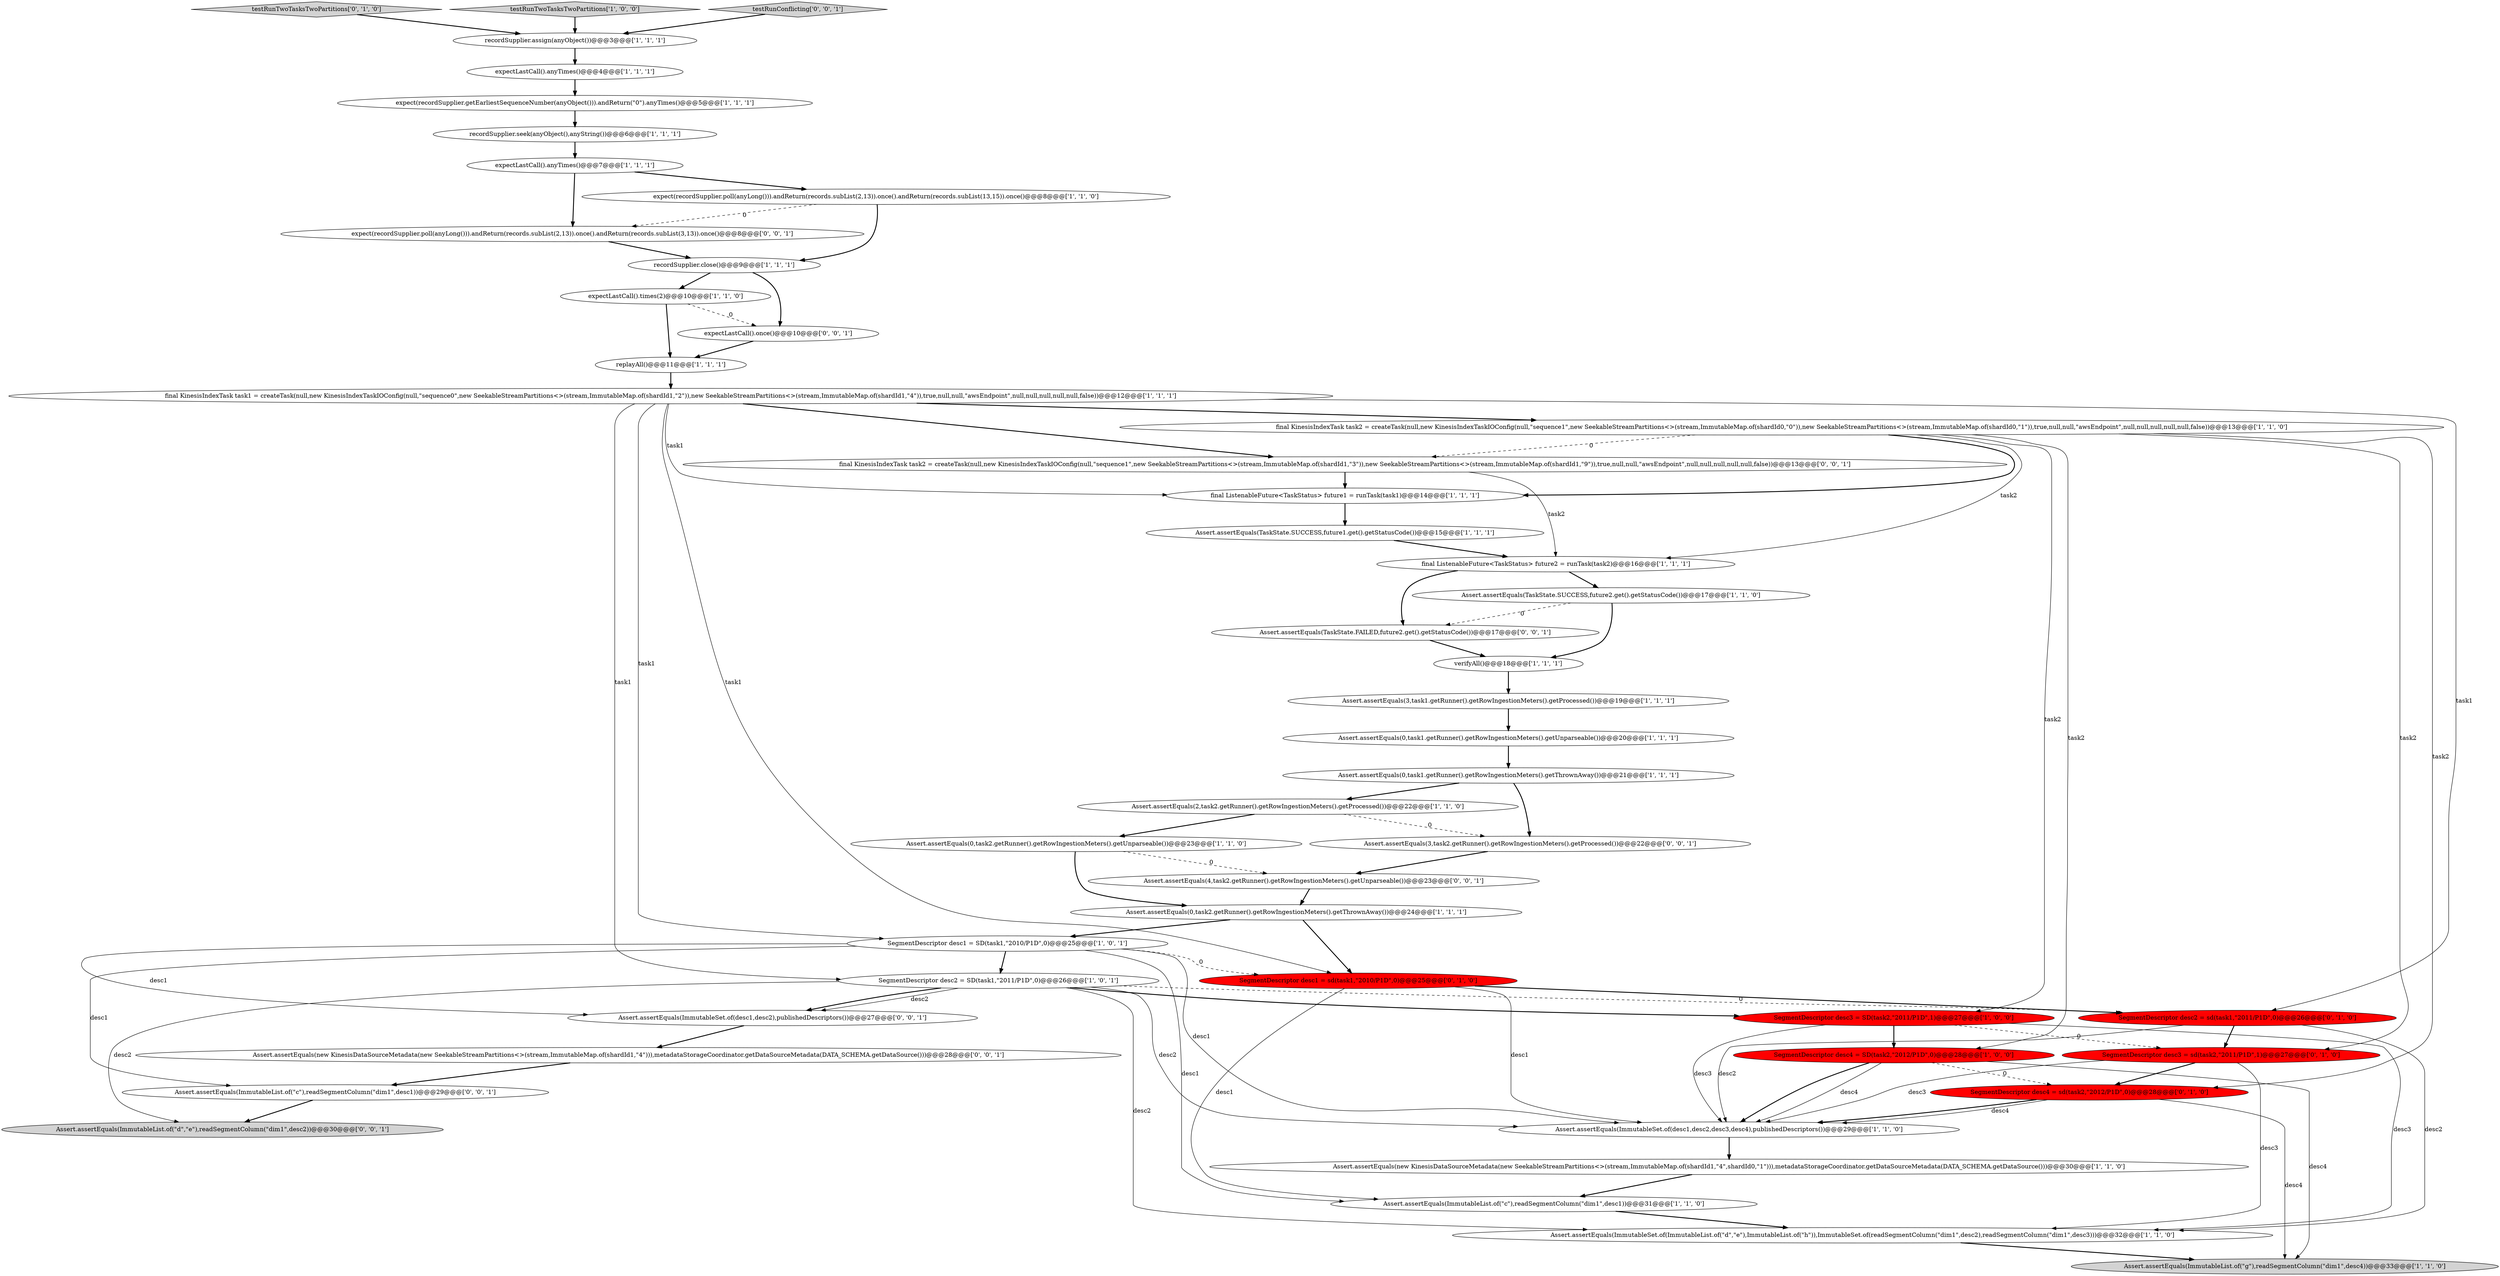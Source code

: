 digraph {
28 [style = filled, label = "Assert.assertEquals(0,task1.getRunner().getRowIngestionMeters().getThrownAway())@@@21@@@['1', '1', '1']", fillcolor = white, shape = ellipse image = "AAA0AAABBB1BBB"];
44 [style = filled, label = "Assert.assertEquals(3,task2.getRunner().getRowIngestionMeters().getProcessed())@@@22@@@['0', '0', '1']", fillcolor = white, shape = ellipse image = "AAA0AAABBB3BBB"];
11 [style = filled, label = "Assert.assertEquals(0,task1.getRunner().getRowIngestionMeters().getUnparseable())@@@20@@@['1', '1', '1']", fillcolor = white, shape = ellipse image = "AAA0AAABBB1BBB"];
8 [style = filled, label = "expectLastCall().times(2)@@@10@@@['1', '1', '0']", fillcolor = white, shape = ellipse image = "AAA0AAABBB1BBB"];
37 [style = filled, label = "Assert.assertEquals(4,task2.getRunner().getRowIngestionMeters().getUnparseable())@@@23@@@['0', '0', '1']", fillcolor = white, shape = ellipse image = "AAA0AAABBB3BBB"];
14 [style = filled, label = "Assert.assertEquals(new KinesisDataSourceMetadata(new SeekableStreamPartitions<>(stream,ImmutableMap.of(shardId1,\"4\",shardId0,\"1\"))),metadataStorageCoordinator.getDataSourceMetadata(DATA_SCHEMA.getDataSource()))@@@30@@@['1', '1', '0']", fillcolor = white, shape = ellipse image = "AAA0AAABBB1BBB"];
19 [style = filled, label = "Assert.assertEquals(ImmutableSet.of(ImmutableList.of(\"d\",\"e\"),ImmutableList.of(\"h\")),ImmutableSet.of(readSegmentColumn(\"dim1\",desc2),readSegmentColumn(\"dim1\",desc3)))@@@32@@@['1', '1', '0']", fillcolor = white, shape = ellipse image = "AAA0AAABBB1BBB"];
45 [style = filled, label = "final KinesisIndexTask task2 = createTask(null,new KinesisIndexTaskIOConfig(null,\"sequence1\",new SeekableStreamPartitions<>(stream,ImmutableMap.of(shardId1,\"3\")),new SeekableStreamPartitions<>(stream,ImmutableMap.of(shardId1,\"9\")),true,null,null,\"awsEndpoint\",null,null,null,null,null,false))@@@13@@@['0', '0', '1']", fillcolor = white, shape = ellipse image = "AAA0AAABBB3BBB"];
25 [style = filled, label = "Assert.assertEquals(ImmutableSet.of(desc1,desc2,desc3,desc4),publishedDescriptors())@@@29@@@['1', '1', '0']", fillcolor = white, shape = ellipse image = "AAA0AAABBB1BBB"];
3 [style = filled, label = "final KinesisIndexTask task2 = createTask(null,new KinesisIndexTaskIOConfig(null,\"sequence1\",new SeekableStreamPartitions<>(stream,ImmutableMap.of(shardId0,\"0\")),new SeekableStreamPartitions<>(stream,ImmutableMap.of(shardId0,\"1\")),true,null,null,\"awsEndpoint\",null,null,null,null,null,false))@@@13@@@['1', '1', '0']", fillcolor = white, shape = ellipse image = "AAA0AAABBB1BBB"];
12 [style = filled, label = "Assert.assertEquals(2,task2.getRunner().getRowIngestionMeters().getProcessed())@@@22@@@['1', '1', '0']", fillcolor = white, shape = ellipse image = "AAA0AAABBB1BBB"];
26 [style = filled, label = "SegmentDescriptor desc3 = SD(task2,\"2011/P1D\",1)@@@27@@@['1', '0', '0']", fillcolor = red, shape = ellipse image = "AAA1AAABBB1BBB"];
16 [style = filled, label = "Assert.assertEquals(ImmutableList.of(\"c\"),readSegmentColumn(\"dim1\",desc1))@@@31@@@['1', '1', '0']", fillcolor = white, shape = ellipse image = "AAA0AAABBB1BBB"];
27 [style = filled, label = "expect(recordSupplier.getEarliestSequenceNumber(anyObject())).andReturn(\"0\").anyTimes()@@@5@@@['1', '1', '1']", fillcolor = white, shape = ellipse image = "AAA0AAABBB1BBB"];
2 [style = filled, label = "Assert.assertEquals(0,task2.getRunner().getRowIngestionMeters().getThrownAway())@@@24@@@['1', '1', '1']", fillcolor = white, shape = ellipse image = "AAA0AAABBB1BBB"];
9 [style = filled, label = "verifyAll()@@@18@@@['1', '1', '1']", fillcolor = white, shape = ellipse image = "AAA0AAABBB1BBB"];
21 [style = filled, label = "expectLastCall().anyTimes()@@@4@@@['1', '1', '1']", fillcolor = white, shape = ellipse image = "AAA0AAABBB1BBB"];
13 [style = filled, label = "SegmentDescriptor desc4 = SD(task2,\"2012/P1D\",0)@@@28@@@['1', '0', '0']", fillcolor = red, shape = ellipse image = "AAA1AAABBB1BBB"];
17 [style = filled, label = "recordSupplier.close()@@@9@@@['1', '1', '1']", fillcolor = white, shape = ellipse image = "AAA0AAABBB1BBB"];
4 [style = filled, label = "Assert.assertEquals(0,task2.getRunner().getRowIngestionMeters().getUnparseable())@@@23@@@['1', '1', '0']", fillcolor = white, shape = ellipse image = "AAA0AAABBB1BBB"];
39 [style = filled, label = "expectLastCall().once()@@@10@@@['0', '0', '1']", fillcolor = white, shape = ellipse image = "AAA0AAABBB3BBB"];
0 [style = filled, label = "final ListenableFuture<TaskStatus> future2 = runTask(task2)@@@16@@@['1', '1', '1']", fillcolor = white, shape = ellipse image = "AAA0AAABBB1BBB"];
1 [style = filled, label = "Assert.assertEquals(ImmutableList.of(\"g\"),readSegmentColumn(\"dim1\",desc4))@@@33@@@['1', '1', '0']", fillcolor = lightgray, shape = ellipse image = "AAA0AAABBB1BBB"];
33 [style = filled, label = "testRunTwoTasksTwoPartitions['0', '1', '0']", fillcolor = lightgray, shape = diamond image = "AAA0AAABBB2BBB"];
6 [style = filled, label = "replayAll()@@@11@@@['1', '1', '1']", fillcolor = white, shape = ellipse image = "AAA0AAABBB1BBB"];
29 [style = filled, label = "SegmentDescriptor desc1 = SD(task1,\"2010/P1D\",0)@@@25@@@['1', '0', '1']", fillcolor = white, shape = ellipse image = "AAA0AAABBB1BBB"];
30 [style = filled, label = "SegmentDescriptor desc2 = SD(task1,\"2011/P1D\",0)@@@26@@@['1', '0', '1']", fillcolor = white, shape = ellipse image = "AAA0AAABBB1BBB"];
7 [style = filled, label = "final KinesisIndexTask task1 = createTask(null,new KinesisIndexTaskIOConfig(null,\"sequence0\",new SeekableStreamPartitions<>(stream,ImmutableMap.of(shardId1,\"2\")),new SeekableStreamPartitions<>(stream,ImmutableMap.of(shardId1,\"4\")),true,null,null,\"awsEndpoint\",null,null,null,null,null,false))@@@12@@@['1', '1', '1']", fillcolor = white, shape = ellipse image = "AAA0AAABBB1BBB"];
35 [style = filled, label = "SegmentDescriptor desc3 = sd(task2,\"2011/P1D\",1)@@@27@@@['0', '1', '0']", fillcolor = red, shape = ellipse image = "AAA1AAABBB2BBB"];
18 [style = filled, label = "final ListenableFuture<TaskStatus> future1 = runTask(task1)@@@14@@@['1', '1', '1']", fillcolor = white, shape = ellipse image = "AAA0AAABBB1BBB"];
10 [style = filled, label = "Assert.assertEquals(TaskState.SUCCESS,future1.get().getStatusCode())@@@15@@@['1', '1', '1']", fillcolor = white, shape = ellipse image = "AAA0AAABBB1BBB"];
34 [style = filled, label = "SegmentDescriptor desc2 = sd(task1,\"2011/P1D\",0)@@@26@@@['0', '1', '0']", fillcolor = red, shape = ellipse image = "AAA1AAABBB2BBB"];
42 [style = filled, label = "expect(recordSupplier.poll(anyLong())).andReturn(records.subList(2,13)).once().andReturn(records.subList(3,13)).once()@@@8@@@['0', '0', '1']", fillcolor = white, shape = ellipse image = "AAA0AAABBB3BBB"];
20 [style = filled, label = "Assert.assertEquals(3,task1.getRunner().getRowIngestionMeters().getProcessed())@@@19@@@['1', '1', '1']", fillcolor = white, shape = ellipse image = "AAA0AAABBB1BBB"];
24 [style = filled, label = "Assert.assertEquals(TaskState.SUCCESS,future2.get().getStatusCode())@@@17@@@['1', '1', '0']", fillcolor = white, shape = ellipse image = "AAA0AAABBB1BBB"];
15 [style = filled, label = "expectLastCall().anyTimes()@@@7@@@['1', '1', '1']", fillcolor = white, shape = ellipse image = "AAA0AAABBB1BBB"];
5 [style = filled, label = "testRunTwoTasksTwoPartitions['1', '0', '0']", fillcolor = lightgray, shape = diamond image = "AAA0AAABBB1BBB"];
31 [style = filled, label = "recordSupplier.seek(anyObject(),anyString())@@@6@@@['1', '1', '1']", fillcolor = white, shape = ellipse image = "AAA0AAABBB1BBB"];
41 [style = filled, label = "Assert.assertEquals(ImmutableList.of(\"d\",\"e\"),readSegmentColumn(\"dim1\",desc2))@@@30@@@['0', '0', '1']", fillcolor = lightgray, shape = ellipse image = "AAA0AAABBB3BBB"];
43 [style = filled, label = "Assert.assertEquals(ImmutableList.of(\"c\"),readSegmentColumn(\"dim1\",desc1))@@@29@@@['0', '0', '1']", fillcolor = white, shape = ellipse image = "AAA0AAABBB3BBB"];
47 [style = filled, label = "testRunConflicting['0', '0', '1']", fillcolor = lightgray, shape = diamond image = "AAA0AAABBB3BBB"];
40 [style = filled, label = "Assert.assertEquals(new KinesisDataSourceMetadata(new SeekableStreamPartitions<>(stream,ImmutableMap.of(shardId1,\"4\"))),metadataStorageCoordinator.getDataSourceMetadata(DATA_SCHEMA.getDataSource()))@@@28@@@['0', '0', '1']", fillcolor = white, shape = ellipse image = "AAA0AAABBB3BBB"];
32 [style = filled, label = "SegmentDescriptor desc1 = sd(task1,\"2010/P1D\",0)@@@25@@@['0', '1', '0']", fillcolor = red, shape = ellipse image = "AAA1AAABBB2BBB"];
46 [style = filled, label = "Assert.assertEquals(ImmutableSet.of(desc1,desc2),publishedDescriptors())@@@27@@@['0', '0', '1']", fillcolor = white, shape = ellipse image = "AAA0AAABBB3BBB"];
23 [style = filled, label = "expect(recordSupplier.poll(anyLong())).andReturn(records.subList(2,13)).once().andReturn(records.subList(13,15)).once()@@@8@@@['1', '1', '0']", fillcolor = white, shape = ellipse image = "AAA0AAABBB1BBB"];
36 [style = filled, label = "SegmentDescriptor desc4 = sd(task2,\"2012/P1D\",0)@@@28@@@['0', '1', '0']", fillcolor = red, shape = ellipse image = "AAA1AAABBB2BBB"];
22 [style = filled, label = "recordSupplier.assign(anyObject())@@@3@@@['1', '1', '1']", fillcolor = white, shape = ellipse image = "AAA0AAABBB1BBB"];
38 [style = filled, label = "Assert.assertEquals(TaskState.FAILED,future2.get().getStatusCode())@@@17@@@['0', '0', '1']", fillcolor = white, shape = ellipse image = "AAA0AAABBB3BBB"];
35->25 [style = solid, label="desc3"];
7->29 [style = solid, label="task1"];
30->19 [style = solid, label="desc2"];
29->30 [style = bold, label=""];
29->32 [style = dashed, label="0"];
39->6 [style = bold, label=""];
8->6 [style = bold, label=""];
25->14 [style = bold, label=""];
32->34 [style = bold, label=""];
30->25 [style = solid, label="desc2"];
32->25 [style = solid, label="desc1"];
3->36 [style = solid, label="task2"];
3->18 [style = bold, label=""];
47->22 [style = bold, label=""];
19->1 [style = bold, label=""];
30->46 [style = bold, label=""];
0->24 [style = bold, label=""];
12->44 [style = dashed, label="0"];
7->32 [style = solid, label="task1"];
13->25 [style = solid, label="desc4"];
23->17 [style = bold, label=""];
7->18 [style = solid, label="task1"];
30->41 [style = solid, label="desc2"];
2->32 [style = bold, label=""];
14->16 [style = bold, label=""];
13->25 [style = bold, label=""];
11->28 [style = bold, label=""];
30->26 [style = bold, label=""];
27->31 [style = bold, label=""];
4->2 [style = bold, label=""];
36->1 [style = solid, label="desc4"];
16->19 [style = bold, label=""];
26->13 [style = bold, label=""];
0->38 [style = bold, label=""];
26->25 [style = solid, label="desc3"];
36->25 [style = bold, label=""];
17->39 [style = bold, label=""];
10->0 [style = bold, label=""];
3->26 [style = solid, label="task2"];
44->37 [style = bold, label=""];
34->35 [style = bold, label=""];
46->40 [style = bold, label=""];
6->7 [style = bold, label=""];
29->43 [style = solid, label="desc1"];
5->22 [style = bold, label=""];
29->25 [style = solid, label="desc1"];
17->8 [style = bold, label=""];
21->27 [style = bold, label=""];
38->9 [style = bold, label=""];
3->35 [style = solid, label="task2"];
9->20 [style = bold, label=""];
29->16 [style = solid, label="desc1"];
30->34 [style = dashed, label="0"];
26->35 [style = dashed, label="0"];
28->12 [style = bold, label=""];
35->19 [style = solid, label="desc3"];
18->10 [style = bold, label=""];
3->45 [style = dashed, label="0"];
32->16 [style = solid, label="desc1"];
43->41 [style = bold, label=""];
37->2 [style = bold, label=""];
3->0 [style = solid, label="task2"];
40->43 [style = bold, label=""];
4->37 [style = dashed, label="0"];
33->22 [style = bold, label=""];
24->9 [style = bold, label=""];
13->1 [style = solid, label="desc4"];
3->13 [style = solid, label="task2"];
45->18 [style = bold, label=""];
20->11 [style = bold, label=""];
15->23 [style = bold, label=""];
13->36 [style = dashed, label="0"];
45->0 [style = solid, label="task2"];
36->25 [style = solid, label="desc4"];
42->17 [style = bold, label=""];
22->21 [style = bold, label=""];
7->30 [style = solid, label="task1"];
31->15 [style = bold, label=""];
7->3 [style = bold, label=""];
7->34 [style = solid, label="task1"];
7->45 [style = bold, label=""];
26->19 [style = solid, label="desc3"];
29->46 [style = solid, label="desc1"];
12->4 [style = bold, label=""];
15->42 [style = bold, label=""];
34->19 [style = solid, label="desc2"];
34->25 [style = solid, label="desc2"];
8->39 [style = dashed, label="0"];
28->44 [style = bold, label=""];
35->36 [style = bold, label=""];
30->46 [style = solid, label="desc2"];
23->42 [style = dashed, label="0"];
2->29 [style = bold, label=""];
24->38 [style = dashed, label="0"];
}

